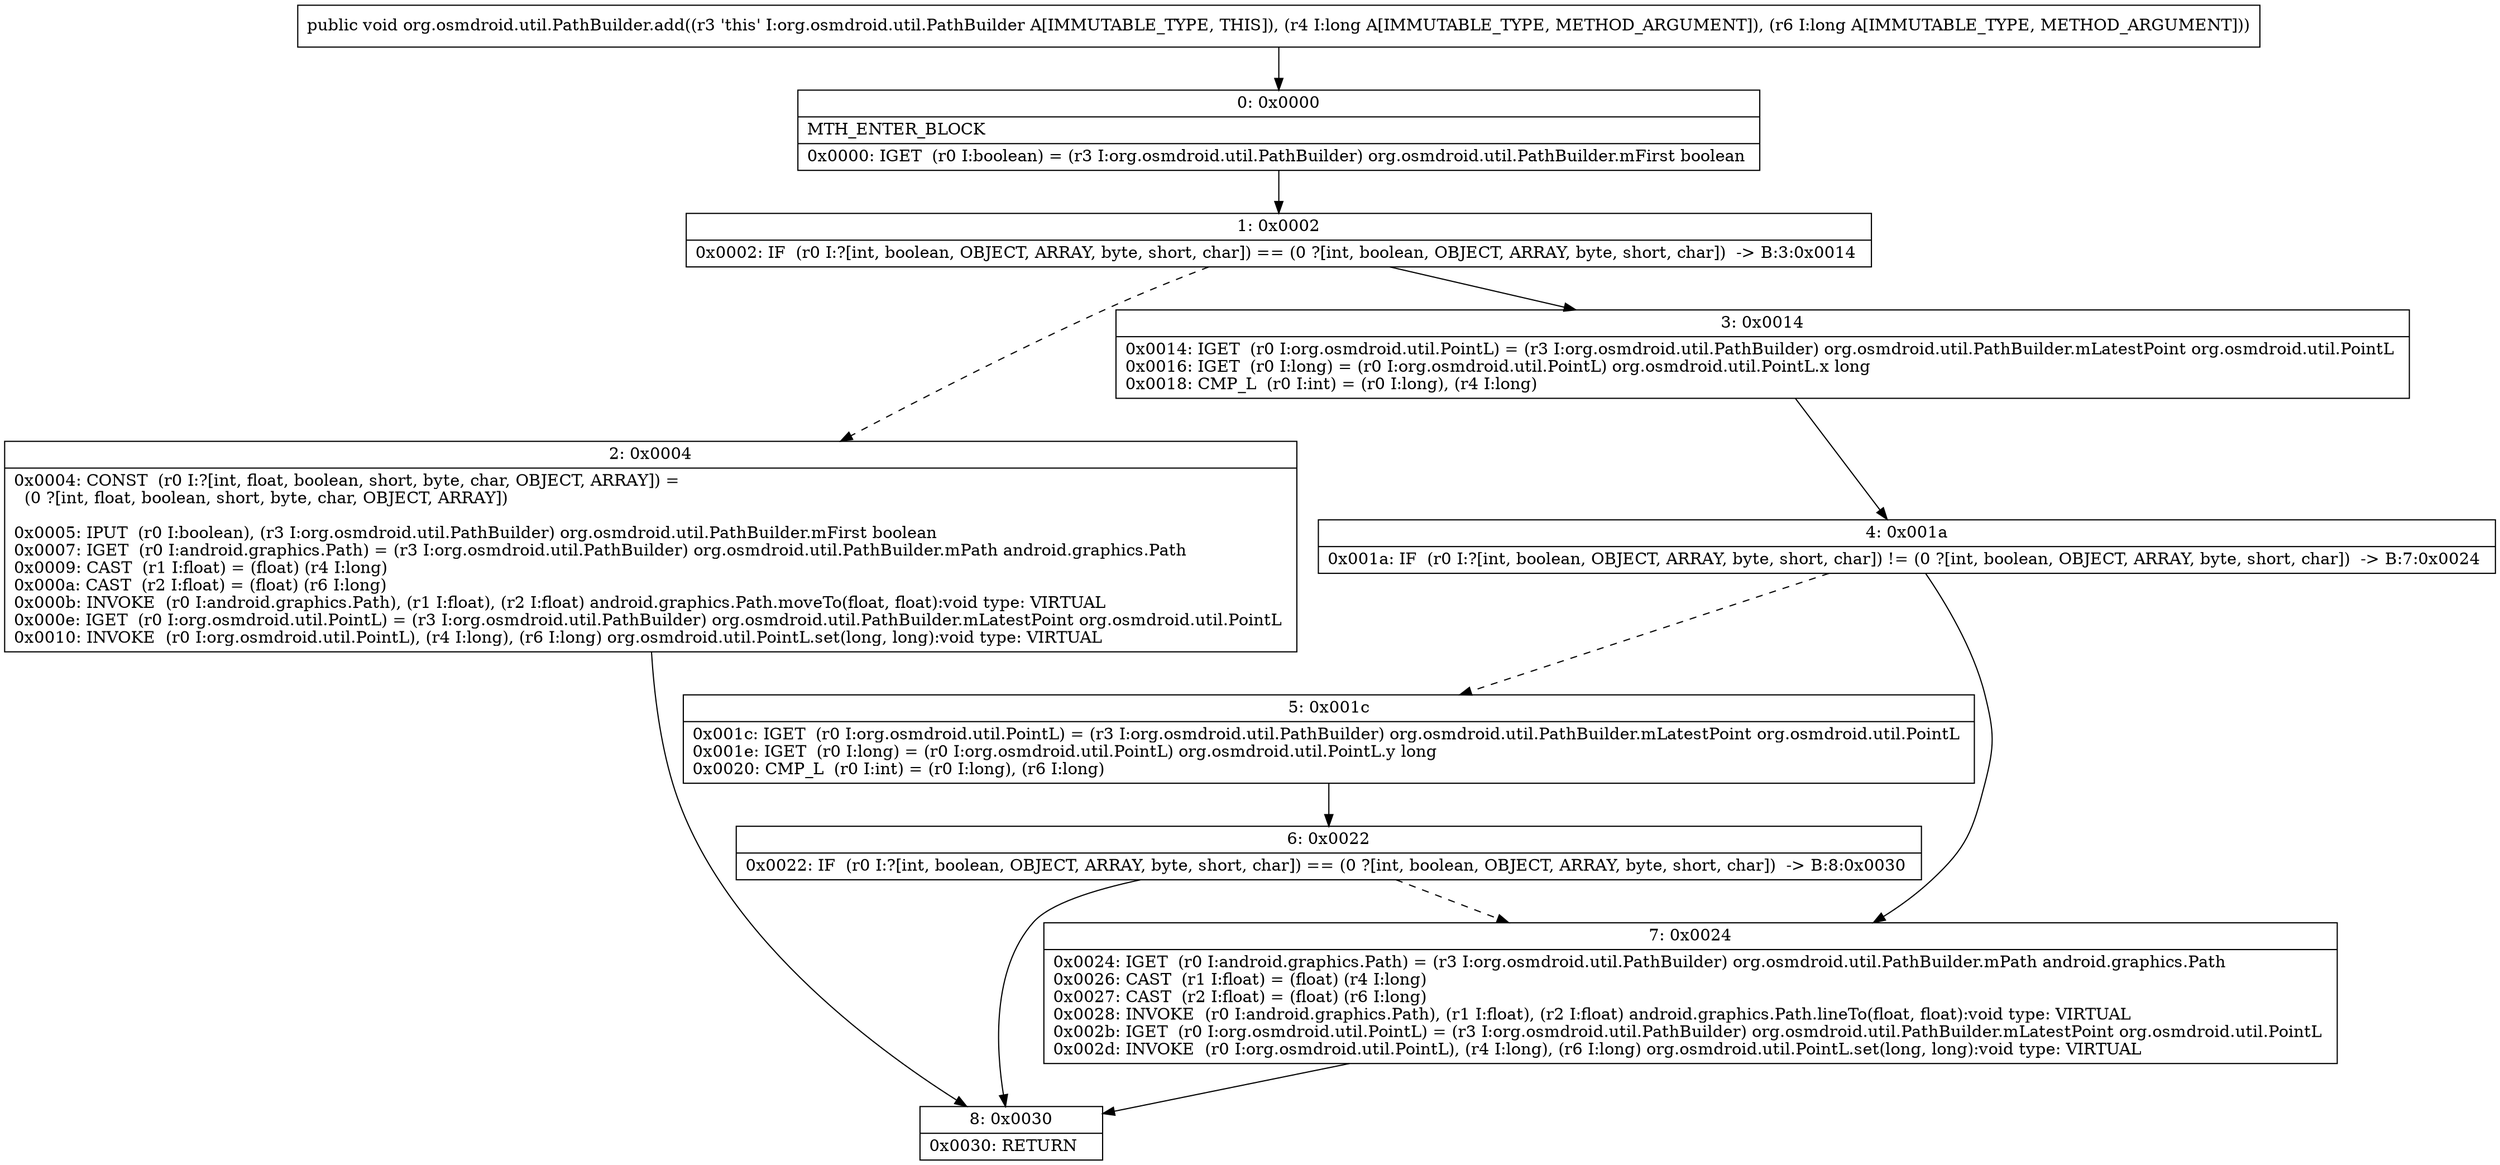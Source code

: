 digraph "CFG fororg.osmdroid.util.PathBuilder.add(JJ)V" {
Node_0 [shape=record,label="{0\:\ 0x0000|MTH_ENTER_BLOCK\l|0x0000: IGET  (r0 I:boolean) = (r3 I:org.osmdroid.util.PathBuilder) org.osmdroid.util.PathBuilder.mFirst boolean \l}"];
Node_1 [shape=record,label="{1\:\ 0x0002|0x0002: IF  (r0 I:?[int, boolean, OBJECT, ARRAY, byte, short, char]) == (0 ?[int, boolean, OBJECT, ARRAY, byte, short, char])  \-\> B:3:0x0014 \l}"];
Node_2 [shape=record,label="{2\:\ 0x0004|0x0004: CONST  (r0 I:?[int, float, boolean, short, byte, char, OBJECT, ARRAY]) = \l  (0 ?[int, float, boolean, short, byte, char, OBJECT, ARRAY])\l \l0x0005: IPUT  (r0 I:boolean), (r3 I:org.osmdroid.util.PathBuilder) org.osmdroid.util.PathBuilder.mFirst boolean \l0x0007: IGET  (r0 I:android.graphics.Path) = (r3 I:org.osmdroid.util.PathBuilder) org.osmdroid.util.PathBuilder.mPath android.graphics.Path \l0x0009: CAST  (r1 I:float) = (float) (r4 I:long) \l0x000a: CAST  (r2 I:float) = (float) (r6 I:long) \l0x000b: INVOKE  (r0 I:android.graphics.Path), (r1 I:float), (r2 I:float) android.graphics.Path.moveTo(float, float):void type: VIRTUAL \l0x000e: IGET  (r0 I:org.osmdroid.util.PointL) = (r3 I:org.osmdroid.util.PathBuilder) org.osmdroid.util.PathBuilder.mLatestPoint org.osmdroid.util.PointL \l0x0010: INVOKE  (r0 I:org.osmdroid.util.PointL), (r4 I:long), (r6 I:long) org.osmdroid.util.PointL.set(long, long):void type: VIRTUAL \l}"];
Node_3 [shape=record,label="{3\:\ 0x0014|0x0014: IGET  (r0 I:org.osmdroid.util.PointL) = (r3 I:org.osmdroid.util.PathBuilder) org.osmdroid.util.PathBuilder.mLatestPoint org.osmdroid.util.PointL \l0x0016: IGET  (r0 I:long) = (r0 I:org.osmdroid.util.PointL) org.osmdroid.util.PointL.x long \l0x0018: CMP_L  (r0 I:int) = (r0 I:long), (r4 I:long) \l}"];
Node_4 [shape=record,label="{4\:\ 0x001a|0x001a: IF  (r0 I:?[int, boolean, OBJECT, ARRAY, byte, short, char]) != (0 ?[int, boolean, OBJECT, ARRAY, byte, short, char])  \-\> B:7:0x0024 \l}"];
Node_5 [shape=record,label="{5\:\ 0x001c|0x001c: IGET  (r0 I:org.osmdroid.util.PointL) = (r3 I:org.osmdroid.util.PathBuilder) org.osmdroid.util.PathBuilder.mLatestPoint org.osmdroid.util.PointL \l0x001e: IGET  (r0 I:long) = (r0 I:org.osmdroid.util.PointL) org.osmdroid.util.PointL.y long \l0x0020: CMP_L  (r0 I:int) = (r0 I:long), (r6 I:long) \l}"];
Node_6 [shape=record,label="{6\:\ 0x0022|0x0022: IF  (r0 I:?[int, boolean, OBJECT, ARRAY, byte, short, char]) == (0 ?[int, boolean, OBJECT, ARRAY, byte, short, char])  \-\> B:8:0x0030 \l}"];
Node_7 [shape=record,label="{7\:\ 0x0024|0x0024: IGET  (r0 I:android.graphics.Path) = (r3 I:org.osmdroid.util.PathBuilder) org.osmdroid.util.PathBuilder.mPath android.graphics.Path \l0x0026: CAST  (r1 I:float) = (float) (r4 I:long) \l0x0027: CAST  (r2 I:float) = (float) (r6 I:long) \l0x0028: INVOKE  (r0 I:android.graphics.Path), (r1 I:float), (r2 I:float) android.graphics.Path.lineTo(float, float):void type: VIRTUAL \l0x002b: IGET  (r0 I:org.osmdroid.util.PointL) = (r3 I:org.osmdroid.util.PathBuilder) org.osmdroid.util.PathBuilder.mLatestPoint org.osmdroid.util.PointL \l0x002d: INVOKE  (r0 I:org.osmdroid.util.PointL), (r4 I:long), (r6 I:long) org.osmdroid.util.PointL.set(long, long):void type: VIRTUAL \l}"];
Node_8 [shape=record,label="{8\:\ 0x0030|0x0030: RETURN   \l}"];
MethodNode[shape=record,label="{public void org.osmdroid.util.PathBuilder.add((r3 'this' I:org.osmdroid.util.PathBuilder A[IMMUTABLE_TYPE, THIS]), (r4 I:long A[IMMUTABLE_TYPE, METHOD_ARGUMENT]), (r6 I:long A[IMMUTABLE_TYPE, METHOD_ARGUMENT])) }"];
MethodNode -> Node_0;
Node_0 -> Node_1;
Node_1 -> Node_2[style=dashed];
Node_1 -> Node_3;
Node_2 -> Node_8;
Node_3 -> Node_4;
Node_4 -> Node_5[style=dashed];
Node_4 -> Node_7;
Node_5 -> Node_6;
Node_6 -> Node_7[style=dashed];
Node_6 -> Node_8;
Node_7 -> Node_8;
}


